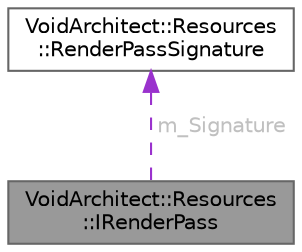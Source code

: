 digraph "VoidArchitect::Resources::IRenderPass"
{
 // LATEX_PDF_SIZE
  bgcolor="transparent";
  edge [fontname=Helvetica,fontsize=10,labelfontname=Helvetica,labelfontsize=10];
  node [fontname=Helvetica,fontsize=10,shape=box,height=0.2,width=0.4];
  Node1 [id="Node000001",label="VoidArchitect::Resources\l::IRenderPass",height=0.2,width=0.4,color="gray40", fillcolor="grey60", style="filled", fontcolor="black",tooltip=" "];
  Node2 -> Node1 [id="edge1_Node000001_Node000002",dir="back",color="darkorchid3",style="dashed",tooltip=" ",label=<<TABLE CELLBORDER="0" BORDER="0"><TR><TD VALIGN="top" ALIGN="LEFT" CELLPADDING="1" CELLSPACING="0">m_Signature</TD></TR>
</TABLE>> ,fontcolor="grey" ];
  Node2 [id="Node000002",label="VoidArchitect::Resources\l::RenderPassSignature",height=0.2,width=0.4,color="gray40", fillcolor="white", style="filled",URL="$struct_void_architect_1_1_resources_1_1_render_pass_signature.html",tooltip=" "];
}
